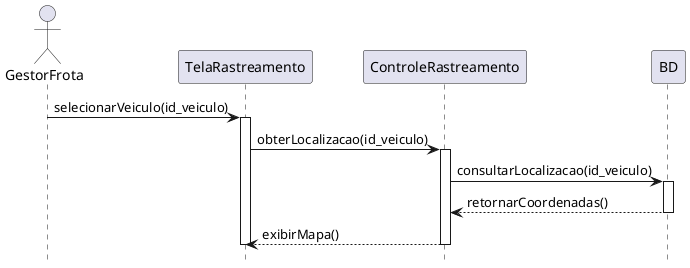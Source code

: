 @startuml "Rastrear Veículos"
hide footbox

actor GestorFrota as gestor_ator
participant TelaRastreamento as tela_rastreamento
participant ControleRastreamento as controle_rastreamento
participant BD as bd

gestor_ator -> tela_rastreamento: selecionarVeiculo(id_veiculo)
activate tela_rastreamento

tela_rastreamento -> controle_rastreamento: obterLocalizacao(id_veiculo)
activate controle_rastreamento

controle_rastreamento -> bd: consultarLocalizacao(id_veiculo)
activate bd

bd --> controle_rastreamento: retornarCoordenadas()
deactivate bd

controle_rastreamento --> tela_rastreamento: exibirMapa()
deactivate controle_rastreamento

deactivate tela_rastreamento
@enduml
